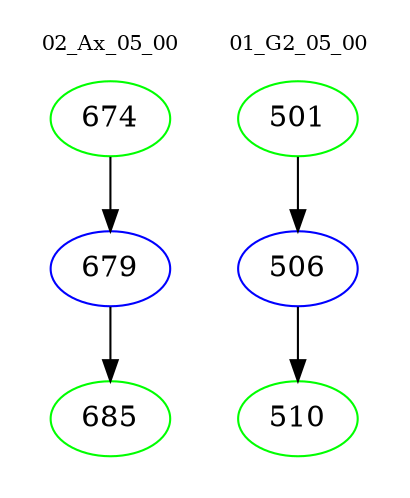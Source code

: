 digraph{
subgraph cluster_0 {
color = white
label = "02_Ax_05_00";
fontsize=10;
T0_674 [label="674", color="green"]
T0_674 -> T0_679 [color="black"]
T0_679 [label="679", color="blue"]
T0_679 -> T0_685 [color="black"]
T0_685 [label="685", color="green"]
}
subgraph cluster_1 {
color = white
label = "01_G2_05_00";
fontsize=10;
T1_501 [label="501", color="green"]
T1_501 -> T1_506 [color="black"]
T1_506 [label="506", color="blue"]
T1_506 -> T1_510 [color="black"]
T1_510 [label="510", color="green"]
}
}
